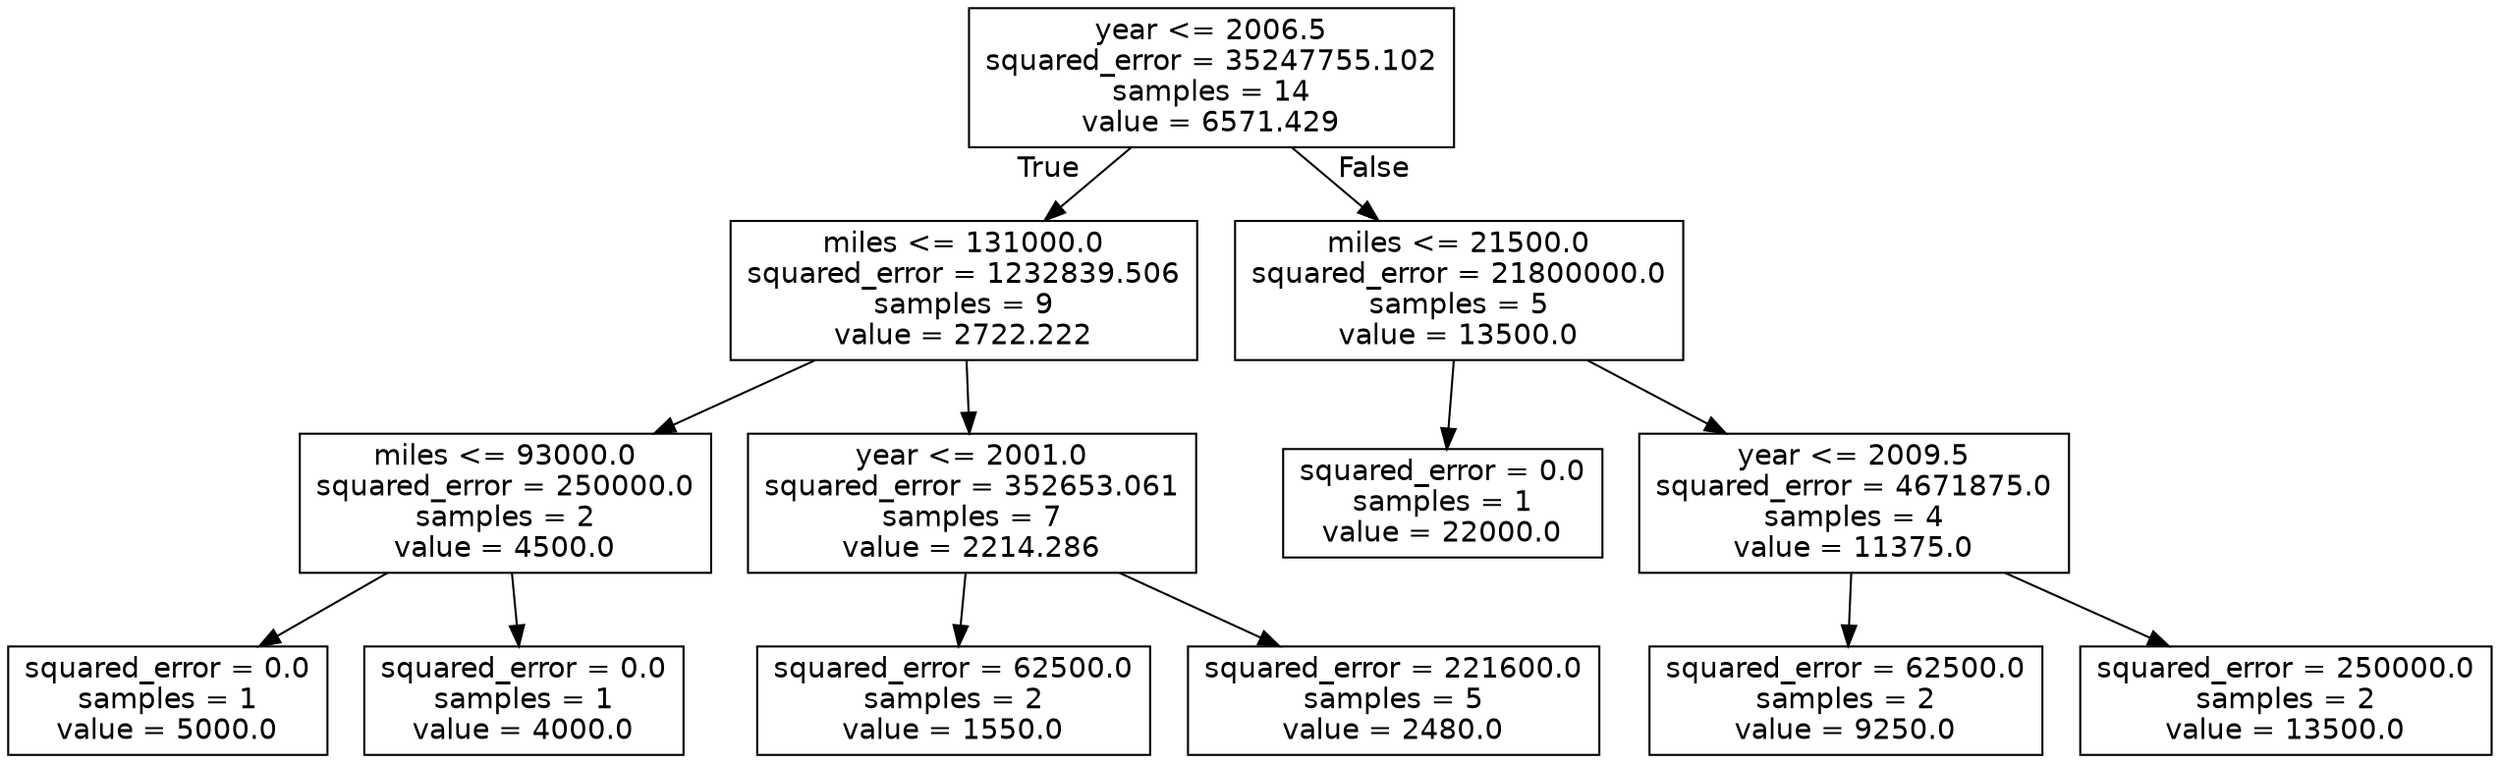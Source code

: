 digraph Tree {
node [shape=box, fontname="helvetica"] ;
edge [fontname="helvetica"] ;
0 [label="year <= 2006.5\nsquared_error = 35247755.102\nsamples = 14\nvalue = 6571.429"] ;
1 [label="miles <= 131000.0\nsquared_error = 1232839.506\nsamples = 9\nvalue = 2722.222"] ;
0 -> 1 [labeldistance=2.5, labelangle=45, headlabel="True"] ;
2 [label="miles <= 93000.0\nsquared_error = 250000.0\nsamples = 2\nvalue = 4500.0"] ;
1 -> 2 ;
3 [label="squared_error = 0.0\nsamples = 1\nvalue = 5000.0"] ;
2 -> 3 ;
4 [label="squared_error = 0.0\nsamples = 1\nvalue = 4000.0"] ;
2 -> 4 ;
5 [label="year <= 2001.0\nsquared_error = 352653.061\nsamples = 7\nvalue = 2214.286"] ;
1 -> 5 ;
6 [label="squared_error = 62500.0\nsamples = 2\nvalue = 1550.0"] ;
5 -> 6 ;
7 [label="squared_error = 221600.0\nsamples = 5\nvalue = 2480.0"] ;
5 -> 7 ;
8 [label="miles <= 21500.0\nsquared_error = 21800000.0\nsamples = 5\nvalue = 13500.0"] ;
0 -> 8 [labeldistance=2.5, labelangle=-45, headlabel="False"] ;
9 [label="squared_error = 0.0\nsamples = 1\nvalue = 22000.0"] ;
8 -> 9 ;
10 [label="year <= 2009.5\nsquared_error = 4671875.0\nsamples = 4\nvalue = 11375.0"] ;
8 -> 10 ;
11 [label="squared_error = 62500.0\nsamples = 2\nvalue = 9250.0"] ;
10 -> 11 ;
12 [label="squared_error = 250000.0\nsamples = 2\nvalue = 13500.0"] ;
10 -> 12 ;
}